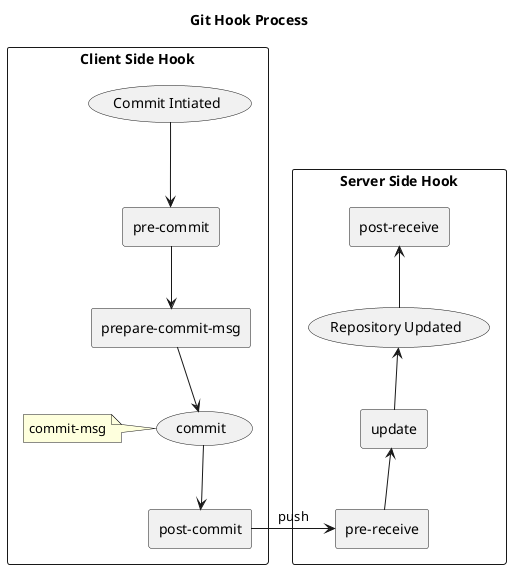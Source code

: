 @startuml

'skinparam handwritten true
skinparam shadowing false

title Git Hook Process

Rectangle "Client Side Hook" as csh {
    (Commit Intiated) as icommit
    Rectangle "pre-commit" as precommit
    Rectangle "prepare-commit-msg" as preparemsg
    (commit)
    note left of commit: commit-msg
    Rectangle "post-commit" as postcommit
}

 
Rectangle "Server Side Hook" as ssh {
    Rectangle "pre-receive" as prereceive    
    Rectangle "update" as update

    (Repository Updated) as repoupdate
    Rectangle "post-receive" as postreceive
} 

icommit -down-> precommit
precommit -down-> preparemsg
preparemsg -down-> commit
commit -down-> postcommit

postcommit -left-> prereceive : push

prereceive -up-> update
update -up-> repoupdate
repoupdate -up-> postreceive
'csh .right. ssh

@enduml